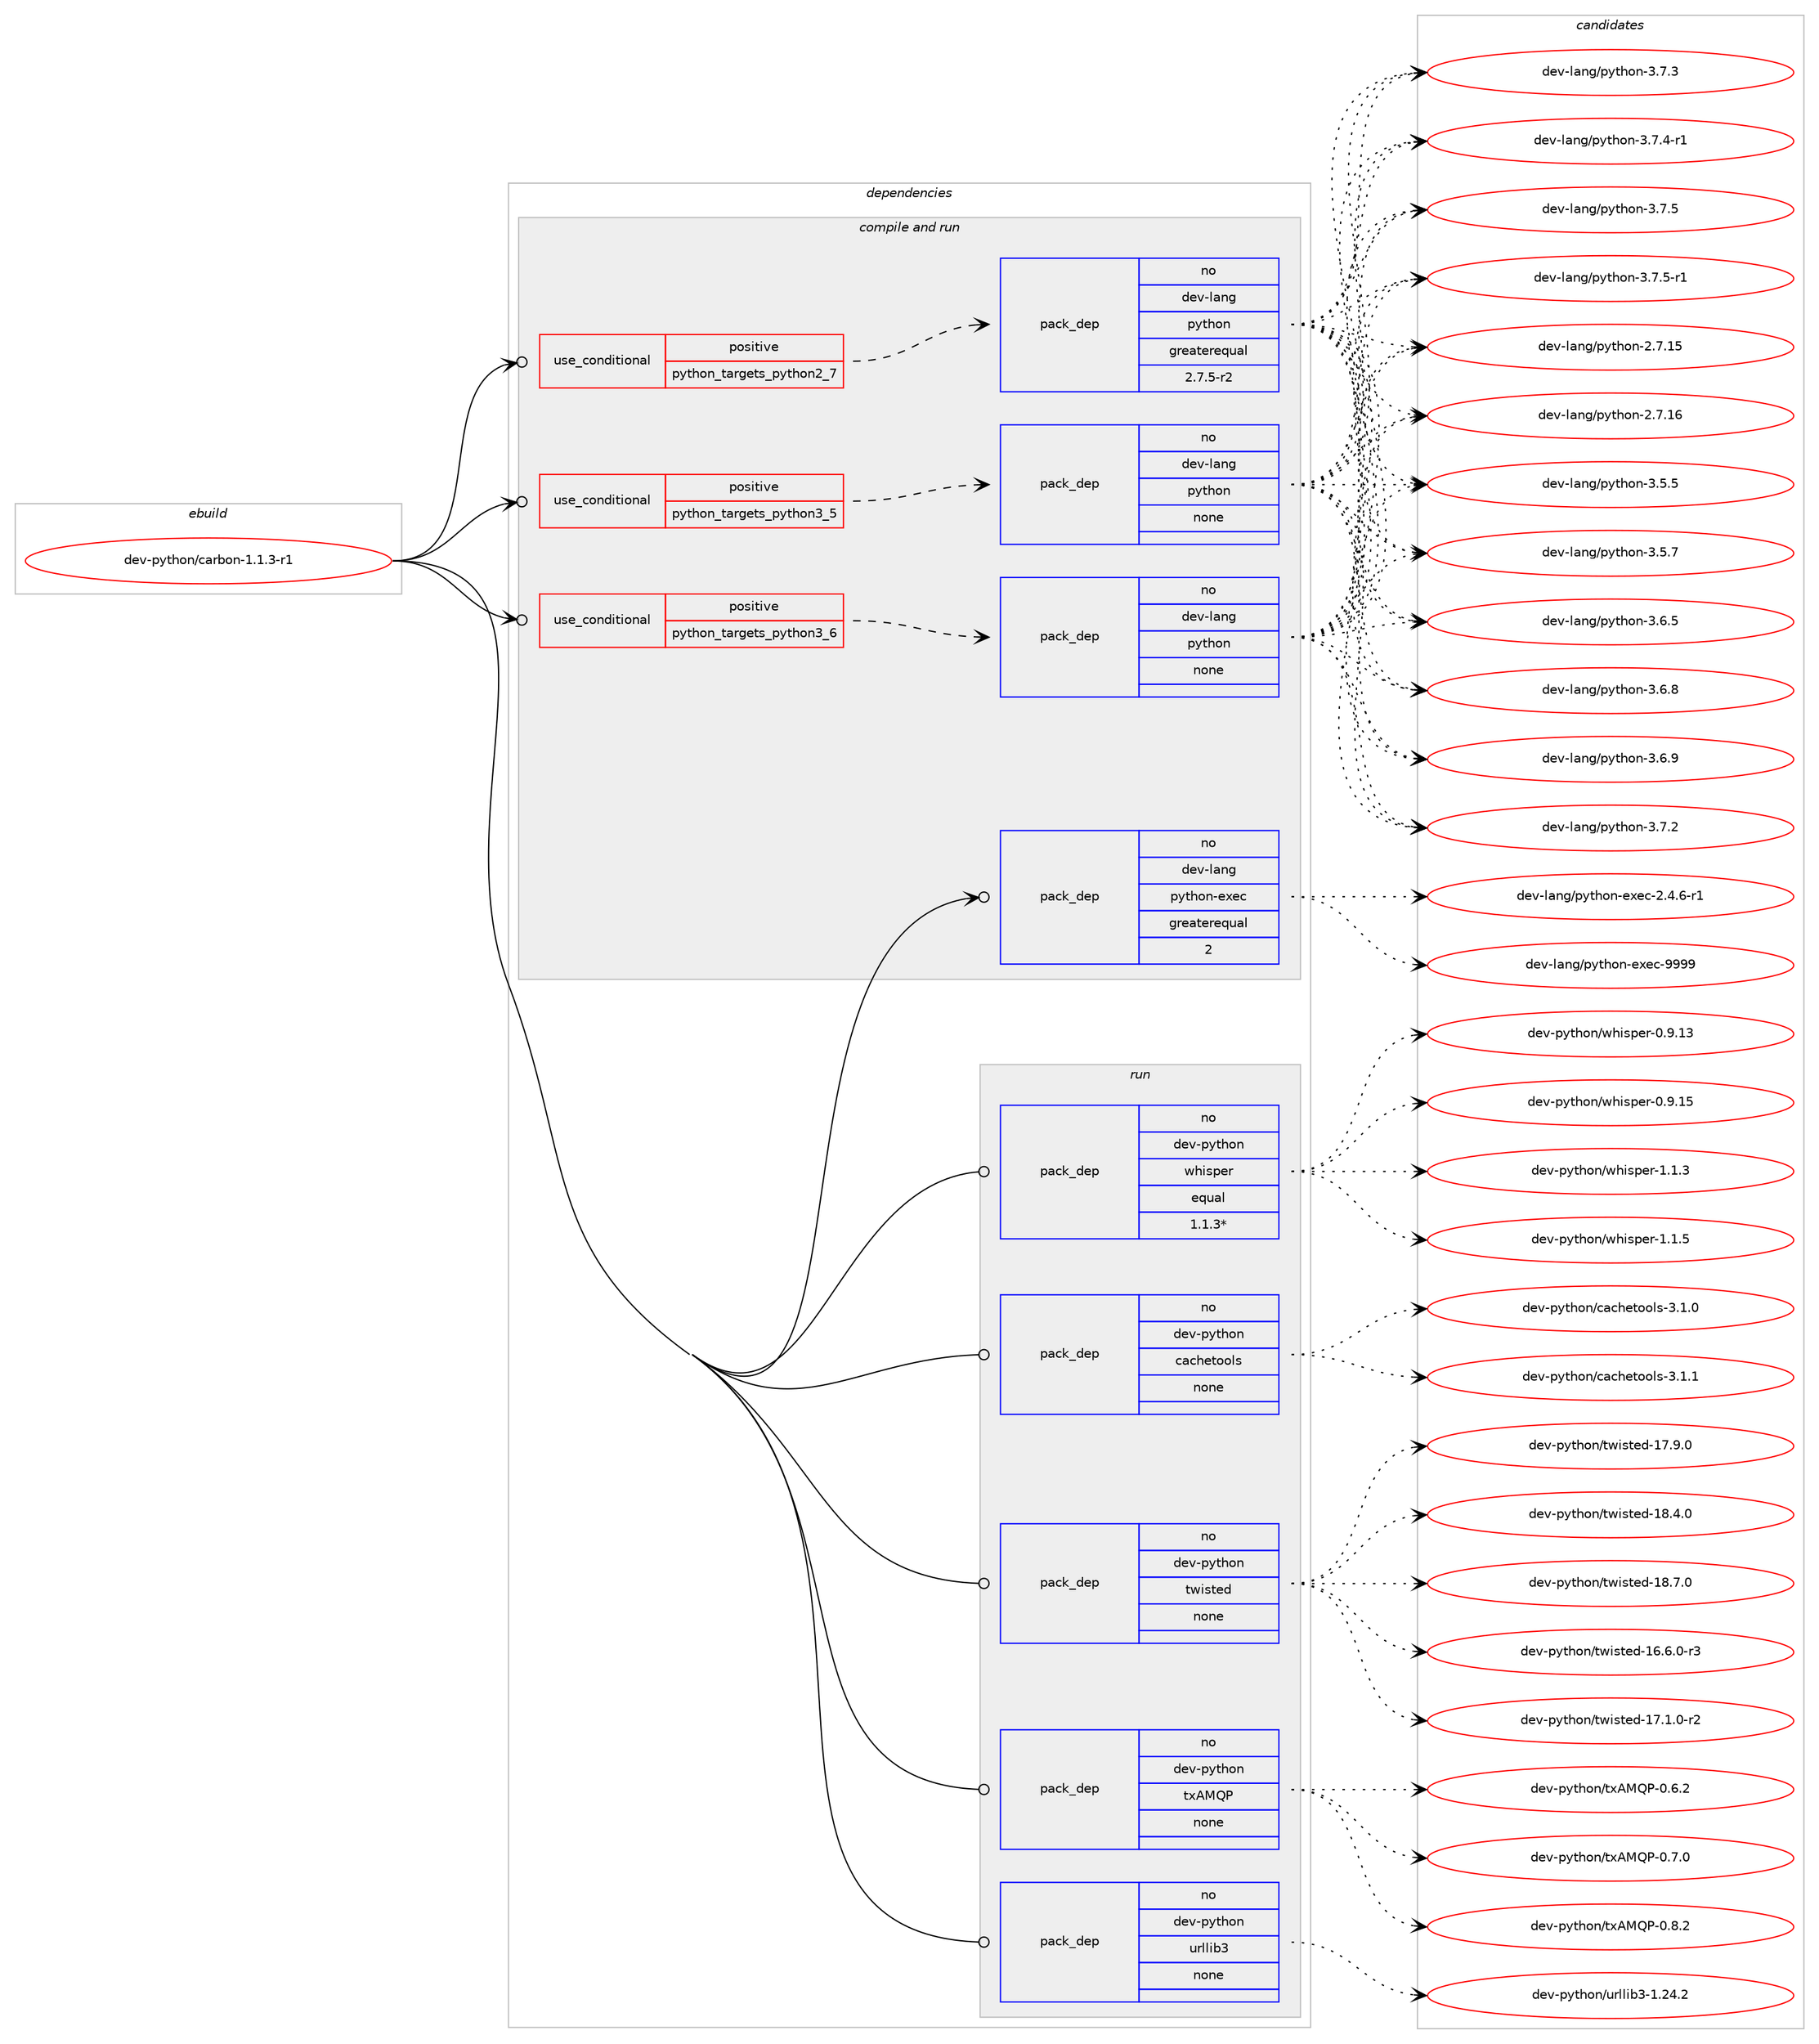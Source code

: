 digraph prolog {

# *************
# Graph options
# *************

newrank=true;
concentrate=true;
compound=true;
graph [rankdir=LR,fontname=Helvetica,fontsize=10,ranksep=1.5];#, ranksep=2.5, nodesep=0.2];
edge  [arrowhead=vee];
node  [fontname=Helvetica,fontsize=10];

# **********
# The ebuild
# **********

subgraph cluster_leftcol {
color=gray;
rank=same;
label=<<i>ebuild</i>>;
id [label="dev-python/carbon-1.1.3-r1", color=red, width=4, href="../dev-python/carbon-1.1.3-r1.svg"];
}

# ****************
# The dependencies
# ****************

subgraph cluster_midcol {
color=gray;
label=<<i>dependencies</i>>;
subgraph cluster_compile {
fillcolor="#eeeeee";
style=filled;
label=<<i>compile</i>>;
}
subgraph cluster_compileandrun {
fillcolor="#eeeeee";
style=filled;
label=<<i>compile and run</i>>;
subgraph cond137255 {
dependency598006 [label=<<TABLE BORDER="0" CELLBORDER="1" CELLSPACING="0" CELLPADDING="4"><TR><TD ROWSPAN="3" CELLPADDING="10">use_conditional</TD></TR><TR><TD>positive</TD></TR><TR><TD>python_targets_python2_7</TD></TR></TABLE>>, shape=none, color=red];
subgraph pack448972 {
dependency598007 [label=<<TABLE BORDER="0" CELLBORDER="1" CELLSPACING="0" CELLPADDING="4" WIDTH="220"><TR><TD ROWSPAN="6" CELLPADDING="30">pack_dep</TD></TR><TR><TD WIDTH="110">no</TD></TR><TR><TD>dev-lang</TD></TR><TR><TD>python</TD></TR><TR><TD>greaterequal</TD></TR><TR><TD>2.7.5-r2</TD></TR></TABLE>>, shape=none, color=blue];
}
dependency598006:e -> dependency598007:w [weight=20,style="dashed",arrowhead="vee"];
}
id:e -> dependency598006:w [weight=20,style="solid",arrowhead="odotvee"];
subgraph cond137256 {
dependency598008 [label=<<TABLE BORDER="0" CELLBORDER="1" CELLSPACING="0" CELLPADDING="4"><TR><TD ROWSPAN="3" CELLPADDING="10">use_conditional</TD></TR><TR><TD>positive</TD></TR><TR><TD>python_targets_python3_5</TD></TR></TABLE>>, shape=none, color=red];
subgraph pack448973 {
dependency598009 [label=<<TABLE BORDER="0" CELLBORDER="1" CELLSPACING="0" CELLPADDING="4" WIDTH="220"><TR><TD ROWSPAN="6" CELLPADDING="30">pack_dep</TD></TR><TR><TD WIDTH="110">no</TD></TR><TR><TD>dev-lang</TD></TR><TR><TD>python</TD></TR><TR><TD>none</TD></TR><TR><TD></TD></TR></TABLE>>, shape=none, color=blue];
}
dependency598008:e -> dependency598009:w [weight=20,style="dashed",arrowhead="vee"];
}
id:e -> dependency598008:w [weight=20,style="solid",arrowhead="odotvee"];
subgraph cond137257 {
dependency598010 [label=<<TABLE BORDER="0" CELLBORDER="1" CELLSPACING="0" CELLPADDING="4"><TR><TD ROWSPAN="3" CELLPADDING="10">use_conditional</TD></TR><TR><TD>positive</TD></TR><TR><TD>python_targets_python3_6</TD></TR></TABLE>>, shape=none, color=red];
subgraph pack448974 {
dependency598011 [label=<<TABLE BORDER="0" CELLBORDER="1" CELLSPACING="0" CELLPADDING="4" WIDTH="220"><TR><TD ROWSPAN="6" CELLPADDING="30">pack_dep</TD></TR><TR><TD WIDTH="110">no</TD></TR><TR><TD>dev-lang</TD></TR><TR><TD>python</TD></TR><TR><TD>none</TD></TR><TR><TD></TD></TR></TABLE>>, shape=none, color=blue];
}
dependency598010:e -> dependency598011:w [weight=20,style="dashed",arrowhead="vee"];
}
id:e -> dependency598010:w [weight=20,style="solid",arrowhead="odotvee"];
subgraph pack448975 {
dependency598012 [label=<<TABLE BORDER="0" CELLBORDER="1" CELLSPACING="0" CELLPADDING="4" WIDTH="220"><TR><TD ROWSPAN="6" CELLPADDING="30">pack_dep</TD></TR><TR><TD WIDTH="110">no</TD></TR><TR><TD>dev-lang</TD></TR><TR><TD>python-exec</TD></TR><TR><TD>greaterequal</TD></TR><TR><TD>2</TD></TR></TABLE>>, shape=none, color=blue];
}
id:e -> dependency598012:w [weight=20,style="solid",arrowhead="odotvee"];
}
subgraph cluster_run {
fillcolor="#eeeeee";
style=filled;
label=<<i>run</i>>;
subgraph pack448976 {
dependency598013 [label=<<TABLE BORDER="0" CELLBORDER="1" CELLSPACING="0" CELLPADDING="4" WIDTH="220"><TR><TD ROWSPAN="6" CELLPADDING="30">pack_dep</TD></TR><TR><TD WIDTH="110">no</TD></TR><TR><TD>dev-python</TD></TR><TR><TD>cachetools</TD></TR><TR><TD>none</TD></TR><TR><TD></TD></TR></TABLE>>, shape=none, color=blue];
}
id:e -> dependency598013:w [weight=20,style="solid",arrowhead="odot"];
subgraph pack448977 {
dependency598014 [label=<<TABLE BORDER="0" CELLBORDER="1" CELLSPACING="0" CELLPADDING="4" WIDTH="220"><TR><TD ROWSPAN="6" CELLPADDING="30">pack_dep</TD></TR><TR><TD WIDTH="110">no</TD></TR><TR><TD>dev-python</TD></TR><TR><TD>twisted</TD></TR><TR><TD>none</TD></TR><TR><TD></TD></TR></TABLE>>, shape=none, color=blue];
}
id:e -> dependency598014:w [weight=20,style="solid",arrowhead="odot"];
subgraph pack448978 {
dependency598015 [label=<<TABLE BORDER="0" CELLBORDER="1" CELLSPACING="0" CELLPADDING="4" WIDTH="220"><TR><TD ROWSPAN="6" CELLPADDING="30">pack_dep</TD></TR><TR><TD WIDTH="110">no</TD></TR><TR><TD>dev-python</TD></TR><TR><TD>txAMQP</TD></TR><TR><TD>none</TD></TR><TR><TD></TD></TR></TABLE>>, shape=none, color=blue];
}
id:e -> dependency598015:w [weight=20,style="solid",arrowhead="odot"];
subgraph pack448979 {
dependency598016 [label=<<TABLE BORDER="0" CELLBORDER="1" CELLSPACING="0" CELLPADDING="4" WIDTH="220"><TR><TD ROWSPAN="6" CELLPADDING="30">pack_dep</TD></TR><TR><TD WIDTH="110">no</TD></TR><TR><TD>dev-python</TD></TR><TR><TD>urllib3</TD></TR><TR><TD>none</TD></TR><TR><TD></TD></TR></TABLE>>, shape=none, color=blue];
}
id:e -> dependency598016:w [weight=20,style="solid",arrowhead="odot"];
subgraph pack448980 {
dependency598017 [label=<<TABLE BORDER="0" CELLBORDER="1" CELLSPACING="0" CELLPADDING="4" WIDTH="220"><TR><TD ROWSPAN="6" CELLPADDING="30">pack_dep</TD></TR><TR><TD WIDTH="110">no</TD></TR><TR><TD>dev-python</TD></TR><TR><TD>whisper</TD></TR><TR><TD>equal</TD></TR><TR><TD>1.1.3*</TD></TR></TABLE>>, shape=none, color=blue];
}
id:e -> dependency598017:w [weight=20,style="solid",arrowhead="odot"];
}
}

# **************
# The candidates
# **************

subgraph cluster_choices {
rank=same;
color=gray;
label=<<i>candidates</i>>;

subgraph choice448972 {
color=black;
nodesep=1;
choice10010111845108971101034711212111610411111045504655464953 [label="dev-lang/python-2.7.15", color=red, width=4,href="../dev-lang/python-2.7.15.svg"];
choice10010111845108971101034711212111610411111045504655464954 [label="dev-lang/python-2.7.16", color=red, width=4,href="../dev-lang/python-2.7.16.svg"];
choice100101118451089711010347112121116104111110455146534653 [label="dev-lang/python-3.5.5", color=red, width=4,href="../dev-lang/python-3.5.5.svg"];
choice100101118451089711010347112121116104111110455146534655 [label="dev-lang/python-3.5.7", color=red, width=4,href="../dev-lang/python-3.5.7.svg"];
choice100101118451089711010347112121116104111110455146544653 [label="dev-lang/python-3.6.5", color=red, width=4,href="../dev-lang/python-3.6.5.svg"];
choice100101118451089711010347112121116104111110455146544656 [label="dev-lang/python-3.6.8", color=red, width=4,href="../dev-lang/python-3.6.8.svg"];
choice100101118451089711010347112121116104111110455146544657 [label="dev-lang/python-3.6.9", color=red, width=4,href="../dev-lang/python-3.6.9.svg"];
choice100101118451089711010347112121116104111110455146554650 [label="dev-lang/python-3.7.2", color=red, width=4,href="../dev-lang/python-3.7.2.svg"];
choice100101118451089711010347112121116104111110455146554651 [label="dev-lang/python-3.7.3", color=red, width=4,href="../dev-lang/python-3.7.3.svg"];
choice1001011184510897110103471121211161041111104551465546524511449 [label="dev-lang/python-3.7.4-r1", color=red, width=4,href="../dev-lang/python-3.7.4-r1.svg"];
choice100101118451089711010347112121116104111110455146554653 [label="dev-lang/python-3.7.5", color=red, width=4,href="../dev-lang/python-3.7.5.svg"];
choice1001011184510897110103471121211161041111104551465546534511449 [label="dev-lang/python-3.7.5-r1", color=red, width=4,href="../dev-lang/python-3.7.5-r1.svg"];
dependency598007:e -> choice10010111845108971101034711212111610411111045504655464953:w [style=dotted,weight="100"];
dependency598007:e -> choice10010111845108971101034711212111610411111045504655464954:w [style=dotted,weight="100"];
dependency598007:e -> choice100101118451089711010347112121116104111110455146534653:w [style=dotted,weight="100"];
dependency598007:e -> choice100101118451089711010347112121116104111110455146534655:w [style=dotted,weight="100"];
dependency598007:e -> choice100101118451089711010347112121116104111110455146544653:w [style=dotted,weight="100"];
dependency598007:e -> choice100101118451089711010347112121116104111110455146544656:w [style=dotted,weight="100"];
dependency598007:e -> choice100101118451089711010347112121116104111110455146544657:w [style=dotted,weight="100"];
dependency598007:e -> choice100101118451089711010347112121116104111110455146554650:w [style=dotted,weight="100"];
dependency598007:e -> choice100101118451089711010347112121116104111110455146554651:w [style=dotted,weight="100"];
dependency598007:e -> choice1001011184510897110103471121211161041111104551465546524511449:w [style=dotted,weight="100"];
dependency598007:e -> choice100101118451089711010347112121116104111110455146554653:w [style=dotted,weight="100"];
dependency598007:e -> choice1001011184510897110103471121211161041111104551465546534511449:w [style=dotted,weight="100"];
}
subgraph choice448973 {
color=black;
nodesep=1;
choice10010111845108971101034711212111610411111045504655464953 [label="dev-lang/python-2.7.15", color=red, width=4,href="../dev-lang/python-2.7.15.svg"];
choice10010111845108971101034711212111610411111045504655464954 [label="dev-lang/python-2.7.16", color=red, width=4,href="../dev-lang/python-2.7.16.svg"];
choice100101118451089711010347112121116104111110455146534653 [label="dev-lang/python-3.5.5", color=red, width=4,href="../dev-lang/python-3.5.5.svg"];
choice100101118451089711010347112121116104111110455146534655 [label="dev-lang/python-3.5.7", color=red, width=4,href="../dev-lang/python-3.5.7.svg"];
choice100101118451089711010347112121116104111110455146544653 [label="dev-lang/python-3.6.5", color=red, width=4,href="../dev-lang/python-3.6.5.svg"];
choice100101118451089711010347112121116104111110455146544656 [label="dev-lang/python-3.6.8", color=red, width=4,href="../dev-lang/python-3.6.8.svg"];
choice100101118451089711010347112121116104111110455146544657 [label="dev-lang/python-3.6.9", color=red, width=4,href="../dev-lang/python-3.6.9.svg"];
choice100101118451089711010347112121116104111110455146554650 [label="dev-lang/python-3.7.2", color=red, width=4,href="../dev-lang/python-3.7.2.svg"];
choice100101118451089711010347112121116104111110455146554651 [label="dev-lang/python-3.7.3", color=red, width=4,href="../dev-lang/python-3.7.3.svg"];
choice1001011184510897110103471121211161041111104551465546524511449 [label="dev-lang/python-3.7.4-r1", color=red, width=4,href="../dev-lang/python-3.7.4-r1.svg"];
choice100101118451089711010347112121116104111110455146554653 [label="dev-lang/python-3.7.5", color=red, width=4,href="../dev-lang/python-3.7.5.svg"];
choice1001011184510897110103471121211161041111104551465546534511449 [label="dev-lang/python-3.7.5-r1", color=red, width=4,href="../dev-lang/python-3.7.5-r1.svg"];
dependency598009:e -> choice10010111845108971101034711212111610411111045504655464953:w [style=dotted,weight="100"];
dependency598009:e -> choice10010111845108971101034711212111610411111045504655464954:w [style=dotted,weight="100"];
dependency598009:e -> choice100101118451089711010347112121116104111110455146534653:w [style=dotted,weight="100"];
dependency598009:e -> choice100101118451089711010347112121116104111110455146534655:w [style=dotted,weight="100"];
dependency598009:e -> choice100101118451089711010347112121116104111110455146544653:w [style=dotted,weight="100"];
dependency598009:e -> choice100101118451089711010347112121116104111110455146544656:w [style=dotted,weight="100"];
dependency598009:e -> choice100101118451089711010347112121116104111110455146544657:w [style=dotted,weight="100"];
dependency598009:e -> choice100101118451089711010347112121116104111110455146554650:w [style=dotted,weight="100"];
dependency598009:e -> choice100101118451089711010347112121116104111110455146554651:w [style=dotted,weight="100"];
dependency598009:e -> choice1001011184510897110103471121211161041111104551465546524511449:w [style=dotted,weight="100"];
dependency598009:e -> choice100101118451089711010347112121116104111110455146554653:w [style=dotted,weight="100"];
dependency598009:e -> choice1001011184510897110103471121211161041111104551465546534511449:w [style=dotted,weight="100"];
}
subgraph choice448974 {
color=black;
nodesep=1;
choice10010111845108971101034711212111610411111045504655464953 [label="dev-lang/python-2.7.15", color=red, width=4,href="../dev-lang/python-2.7.15.svg"];
choice10010111845108971101034711212111610411111045504655464954 [label="dev-lang/python-2.7.16", color=red, width=4,href="../dev-lang/python-2.7.16.svg"];
choice100101118451089711010347112121116104111110455146534653 [label="dev-lang/python-3.5.5", color=red, width=4,href="../dev-lang/python-3.5.5.svg"];
choice100101118451089711010347112121116104111110455146534655 [label="dev-lang/python-3.5.7", color=red, width=4,href="../dev-lang/python-3.5.7.svg"];
choice100101118451089711010347112121116104111110455146544653 [label="dev-lang/python-3.6.5", color=red, width=4,href="../dev-lang/python-3.6.5.svg"];
choice100101118451089711010347112121116104111110455146544656 [label="dev-lang/python-3.6.8", color=red, width=4,href="../dev-lang/python-3.6.8.svg"];
choice100101118451089711010347112121116104111110455146544657 [label="dev-lang/python-3.6.9", color=red, width=4,href="../dev-lang/python-3.6.9.svg"];
choice100101118451089711010347112121116104111110455146554650 [label="dev-lang/python-3.7.2", color=red, width=4,href="../dev-lang/python-3.7.2.svg"];
choice100101118451089711010347112121116104111110455146554651 [label="dev-lang/python-3.7.3", color=red, width=4,href="../dev-lang/python-3.7.3.svg"];
choice1001011184510897110103471121211161041111104551465546524511449 [label="dev-lang/python-3.7.4-r1", color=red, width=4,href="../dev-lang/python-3.7.4-r1.svg"];
choice100101118451089711010347112121116104111110455146554653 [label="dev-lang/python-3.7.5", color=red, width=4,href="../dev-lang/python-3.7.5.svg"];
choice1001011184510897110103471121211161041111104551465546534511449 [label="dev-lang/python-3.7.5-r1", color=red, width=4,href="../dev-lang/python-3.7.5-r1.svg"];
dependency598011:e -> choice10010111845108971101034711212111610411111045504655464953:w [style=dotted,weight="100"];
dependency598011:e -> choice10010111845108971101034711212111610411111045504655464954:w [style=dotted,weight="100"];
dependency598011:e -> choice100101118451089711010347112121116104111110455146534653:w [style=dotted,weight="100"];
dependency598011:e -> choice100101118451089711010347112121116104111110455146534655:w [style=dotted,weight="100"];
dependency598011:e -> choice100101118451089711010347112121116104111110455146544653:w [style=dotted,weight="100"];
dependency598011:e -> choice100101118451089711010347112121116104111110455146544656:w [style=dotted,weight="100"];
dependency598011:e -> choice100101118451089711010347112121116104111110455146544657:w [style=dotted,weight="100"];
dependency598011:e -> choice100101118451089711010347112121116104111110455146554650:w [style=dotted,weight="100"];
dependency598011:e -> choice100101118451089711010347112121116104111110455146554651:w [style=dotted,weight="100"];
dependency598011:e -> choice1001011184510897110103471121211161041111104551465546524511449:w [style=dotted,weight="100"];
dependency598011:e -> choice100101118451089711010347112121116104111110455146554653:w [style=dotted,weight="100"];
dependency598011:e -> choice1001011184510897110103471121211161041111104551465546534511449:w [style=dotted,weight="100"];
}
subgraph choice448975 {
color=black;
nodesep=1;
choice10010111845108971101034711212111610411111045101120101994550465246544511449 [label="dev-lang/python-exec-2.4.6-r1", color=red, width=4,href="../dev-lang/python-exec-2.4.6-r1.svg"];
choice10010111845108971101034711212111610411111045101120101994557575757 [label="dev-lang/python-exec-9999", color=red, width=4,href="../dev-lang/python-exec-9999.svg"];
dependency598012:e -> choice10010111845108971101034711212111610411111045101120101994550465246544511449:w [style=dotted,weight="100"];
dependency598012:e -> choice10010111845108971101034711212111610411111045101120101994557575757:w [style=dotted,weight="100"];
}
subgraph choice448976 {
color=black;
nodesep=1;
choice1001011184511212111610411111047999799104101116111111108115455146494648 [label="dev-python/cachetools-3.1.0", color=red, width=4,href="../dev-python/cachetools-3.1.0.svg"];
choice1001011184511212111610411111047999799104101116111111108115455146494649 [label="dev-python/cachetools-3.1.1", color=red, width=4,href="../dev-python/cachetools-3.1.1.svg"];
dependency598013:e -> choice1001011184511212111610411111047999799104101116111111108115455146494648:w [style=dotted,weight="100"];
dependency598013:e -> choice1001011184511212111610411111047999799104101116111111108115455146494649:w [style=dotted,weight="100"];
}
subgraph choice448977 {
color=black;
nodesep=1;
choice1001011184511212111610411111047116119105115116101100454954465446484511451 [label="dev-python/twisted-16.6.0-r3", color=red, width=4,href="../dev-python/twisted-16.6.0-r3.svg"];
choice1001011184511212111610411111047116119105115116101100454955464946484511450 [label="dev-python/twisted-17.1.0-r2", color=red, width=4,href="../dev-python/twisted-17.1.0-r2.svg"];
choice100101118451121211161041111104711611910511511610110045495546574648 [label="dev-python/twisted-17.9.0", color=red, width=4,href="../dev-python/twisted-17.9.0.svg"];
choice100101118451121211161041111104711611910511511610110045495646524648 [label="dev-python/twisted-18.4.0", color=red, width=4,href="../dev-python/twisted-18.4.0.svg"];
choice100101118451121211161041111104711611910511511610110045495646554648 [label="dev-python/twisted-18.7.0", color=red, width=4,href="../dev-python/twisted-18.7.0.svg"];
dependency598014:e -> choice1001011184511212111610411111047116119105115116101100454954465446484511451:w [style=dotted,weight="100"];
dependency598014:e -> choice1001011184511212111610411111047116119105115116101100454955464946484511450:w [style=dotted,weight="100"];
dependency598014:e -> choice100101118451121211161041111104711611910511511610110045495546574648:w [style=dotted,weight="100"];
dependency598014:e -> choice100101118451121211161041111104711611910511511610110045495646524648:w [style=dotted,weight="100"];
dependency598014:e -> choice100101118451121211161041111104711611910511511610110045495646554648:w [style=dotted,weight="100"];
}
subgraph choice448978 {
color=black;
nodesep=1;
choice100101118451121211161041111104711612065778180454846544650 [label="dev-python/txAMQP-0.6.2", color=red, width=4,href="../dev-python/txAMQP-0.6.2.svg"];
choice100101118451121211161041111104711612065778180454846554648 [label="dev-python/txAMQP-0.7.0", color=red, width=4,href="../dev-python/txAMQP-0.7.0.svg"];
choice100101118451121211161041111104711612065778180454846564650 [label="dev-python/txAMQP-0.8.2", color=red, width=4,href="../dev-python/txAMQP-0.8.2.svg"];
dependency598015:e -> choice100101118451121211161041111104711612065778180454846544650:w [style=dotted,weight="100"];
dependency598015:e -> choice100101118451121211161041111104711612065778180454846554648:w [style=dotted,weight="100"];
dependency598015:e -> choice100101118451121211161041111104711612065778180454846564650:w [style=dotted,weight="100"];
}
subgraph choice448979 {
color=black;
nodesep=1;
choice1001011184511212111610411111047117114108108105985145494650524650 [label="dev-python/urllib3-1.24.2", color=red, width=4,href="../dev-python/urllib3-1.24.2.svg"];
dependency598016:e -> choice1001011184511212111610411111047117114108108105985145494650524650:w [style=dotted,weight="100"];
}
subgraph choice448980 {
color=black;
nodesep=1;
choice100101118451121211161041111104711910410511511210111445484657464951 [label="dev-python/whisper-0.9.13", color=red, width=4,href="../dev-python/whisper-0.9.13.svg"];
choice100101118451121211161041111104711910410511511210111445484657464953 [label="dev-python/whisper-0.9.15", color=red, width=4,href="../dev-python/whisper-0.9.15.svg"];
choice1001011184511212111610411111047119104105115112101114454946494651 [label="dev-python/whisper-1.1.3", color=red, width=4,href="../dev-python/whisper-1.1.3.svg"];
choice1001011184511212111610411111047119104105115112101114454946494653 [label="dev-python/whisper-1.1.5", color=red, width=4,href="../dev-python/whisper-1.1.5.svg"];
dependency598017:e -> choice100101118451121211161041111104711910410511511210111445484657464951:w [style=dotted,weight="100"];
dependency598017:e -> choice100101118451121211161041111104711910410511511210111445484657464953:w [style=dotted,weight="100"];
dependency598017:e -> choice1001011184511212111610411111047119104105115112101114454946494651:w [style=dotted,weight="100"];
dependency598017:e -> choice1001011184511212111610411111047119104105115112101114454946494653:w [style=dotted,weight="100"];
}
}

}
